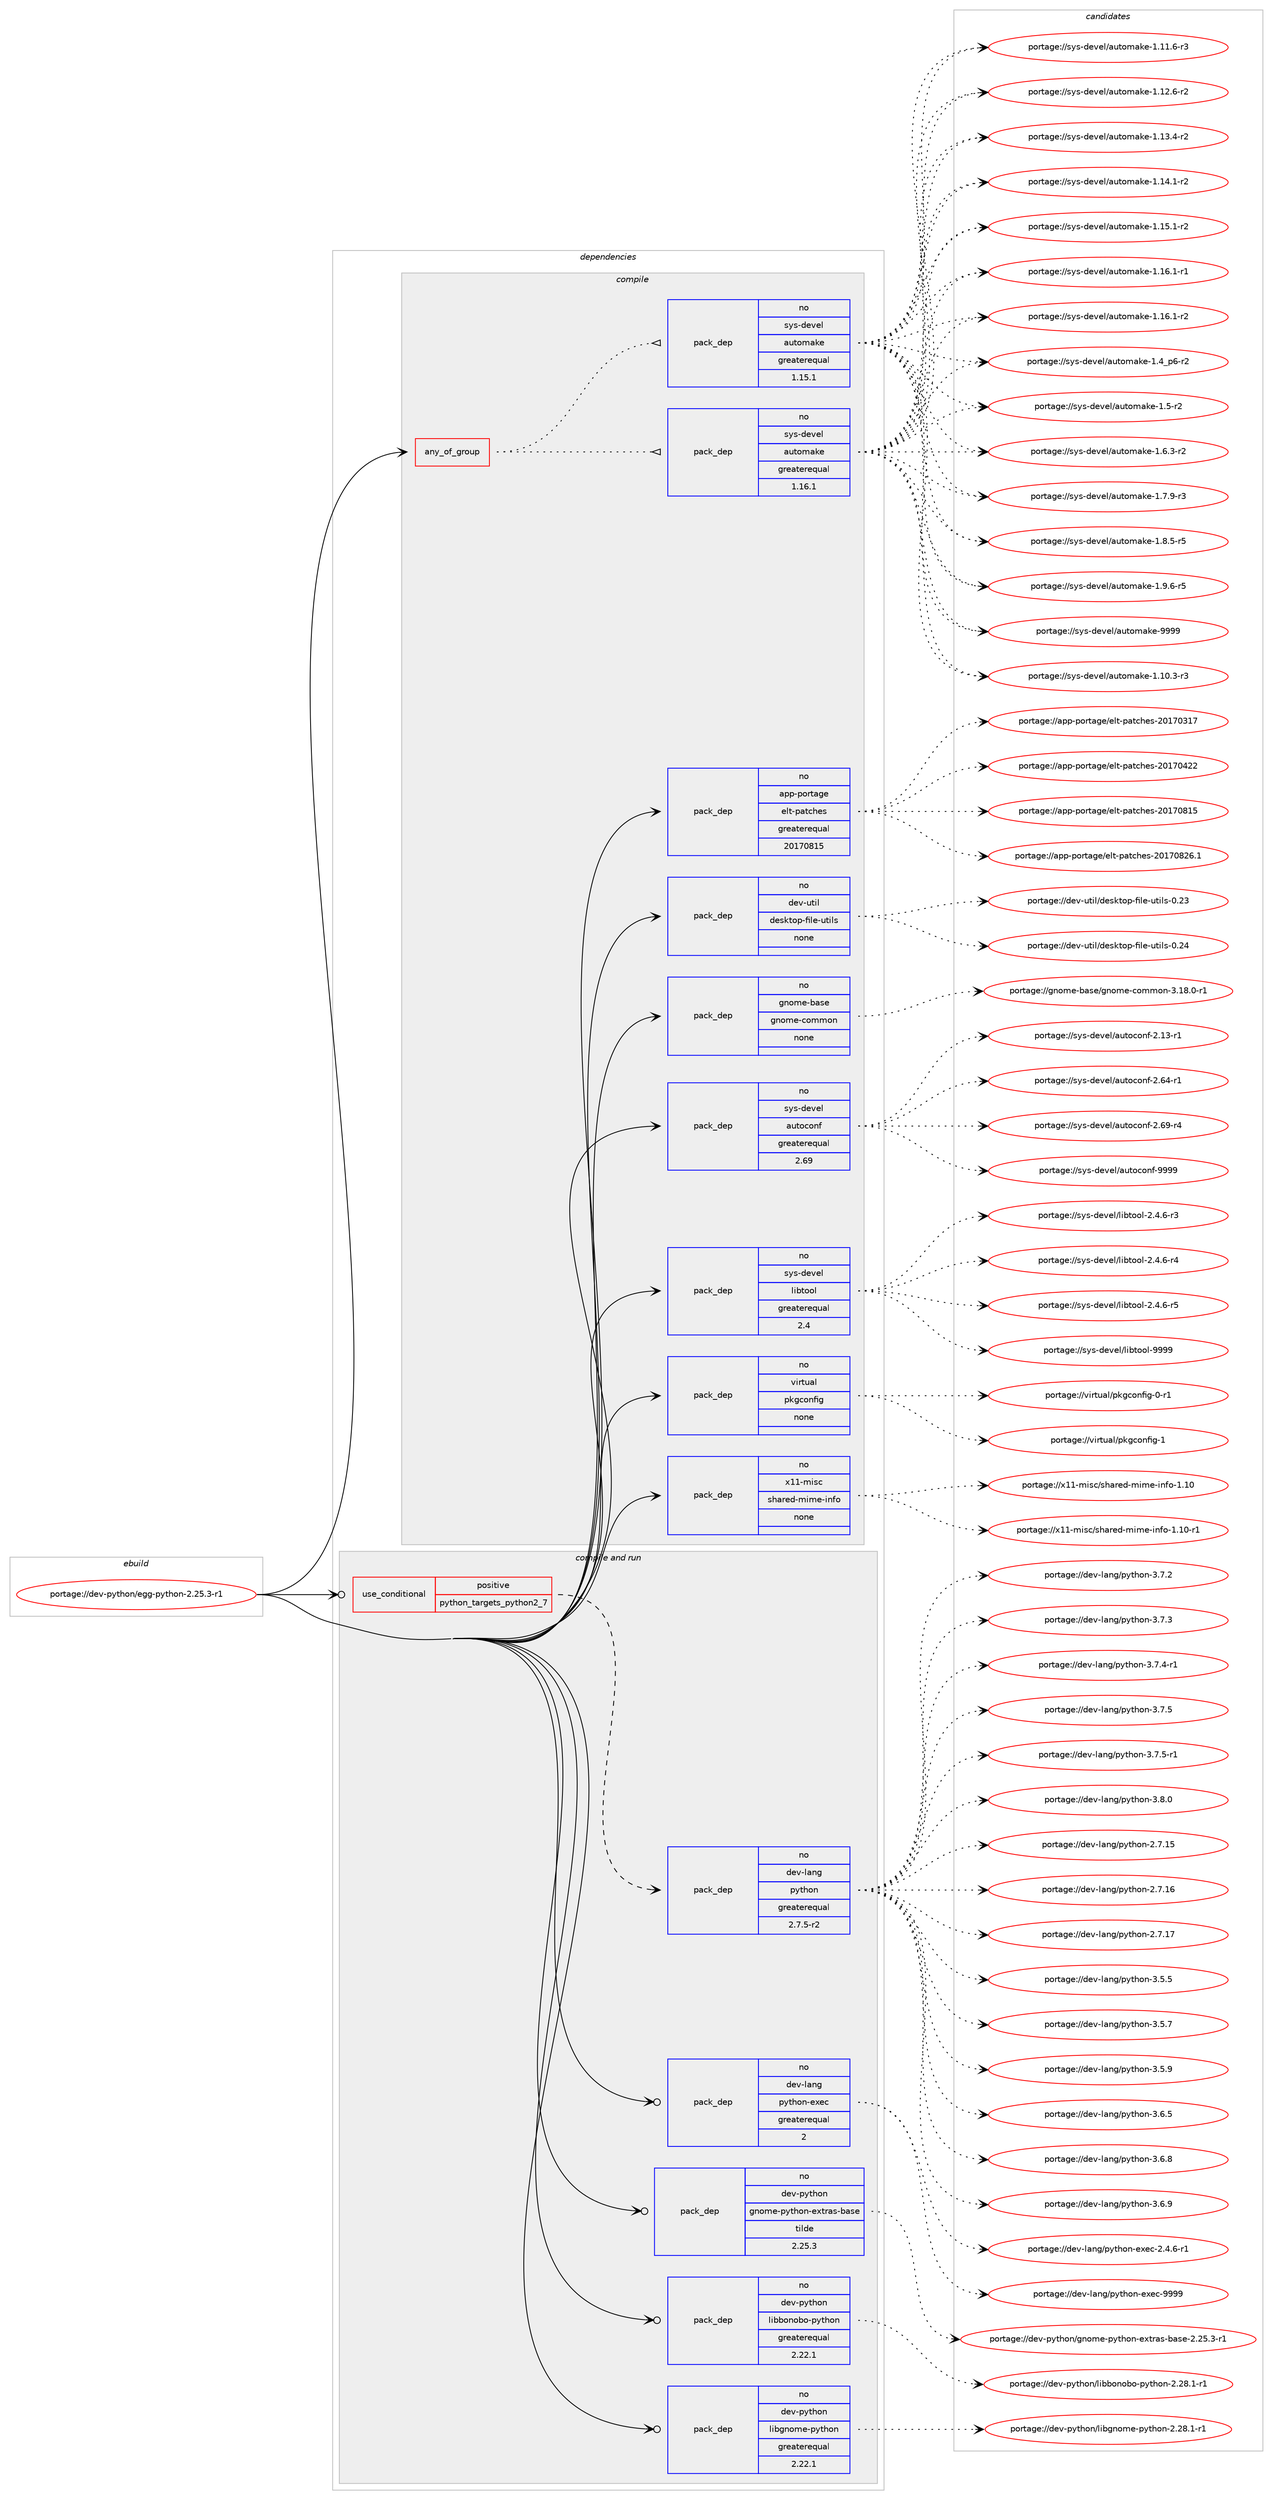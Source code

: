 digraph prolog {

# *************
# Graph options
# *************

newrank=true;
concentrate=true;
compound=true;
graph [rankdir=LR,fontname=Helvetica,fontsize=10,ranksep=1.5];#, ranksep=2.5, nodesep=0.2];
edge  [arrowhead=vee];
node  [fontname=Helvetica,fontsize=10];

# **********
# The ebuild
# **********

subgraph cluster_leftcol {
color=gray;
rank=same;
label=<<i>ebuild</i>>;
id [label="portage://dev-python/egg-python-2.25.3-r1", color=red, width=4, href="../dev-python/egg-python-2.25.3-r1.svg"];
}

# ****************
# The dependencies
# ****************

subgraph cluster_midcol {
color=gray;
label=<<i>dependencies</i>>;
subgraph cluster_compile {
fillcolor="#eeeeee";
style=filled;
label=<<i>compile</i>>;
subgraph any3249 {
dependency137909 [label=<<TABLE BORDER="0" CELLBORDER="1" CELLSPACING="0" CELLPADDING="4"><TR><TD CELLPADDING="10">any_of_group</TD></TR></TABLE>>, shape=none, color=red];subgraph pack106427 {
dependency137910 [label=<<TABLE BORDER="0" CELLBORDER="1" CELLSPACING="0" CELLPADDING="4" WIDTH="220"><TR><TD ROWSPAN="6" CELLPADDING="30">pack_dep</TD></TR><TR><TD WIDTH="110">no</TD></TR><TR><TD>sys-devel</TD></TR><TR><TD>automake</TD></TR><TR><TD>greaterequal</TD></TR><TR><TD>1.16.1</TD></TR></TABLE>>, shape=none, color=blue];
}
dependency137909:e -> dependency137910:w [weight=20,style="dotted",arrowhead="oinv"];
subgraph pack106428 {
dependency137911 [label=<<TABLE BORDER="0" CELLBORDER="1" CELLSPACING="0" CELLPADDING="4" WIDTH="220"><TR><TD ROWSPAN="6" CELLPADDING="30">pack_dep</TD></TR><TR><TD WIDTH="110">no</TD></TR><TR><TD>sys-devel</TD></TR><TR><TD>automake</TD></TR><TR><TD>greaterequal</TD></TR><TR><TD>1.15.1</TD></TR></TABLE>>, shape=none, color=blue];
}
dependency137909:e -> dependency137911:w [weight=20,style="dotted",arrowhead="oinv"];
}
id:e -> dependency137909:w [weight=20,style="solid",arrowhead="vee"];
subgraph pack106429 {
dependency137912 [label=<<TABLE BORDER="0" CELLBORDER="1" CELLSPACING="0" CELLPADDING="4" WIDTH="220"><TR><TD ROWSPAN="6" CELLPADDING="30">pack_dep</TD></TR><TR><TD WIDTH="110">no</TD></TR><TR><TD>app-portage</TD></TR><TR><TD>elt-patches</TD></TR><TR><TD>greaterequal</TD></TR><TR><TD>20170815</TD></TR></TABLE>>, shape=none, color=blue];
}
id:e -> dependency137912:w [weight=20,style="solid",arrowhead="vee"];
subgraph pack106430 {
dependency137913 [label=<<TABLE BORDER="0" CELLBORDER="1" CELLSPACING="0" CELLPADDING="4" WIDTH="220"><TR><TD ROWSPAN="6" CELLPADDING="30">pack_dep</TD></TR><TR><TD WIDTH="110">no</TD></TR><TR><TD>dev-util</TD></TR><TR><TD>desktop-file-utils</TD></TR><TR><TD>none</TD></TR><TR><TD></TD></TR></TABLE>>, shape=none, color=blue];
}
id:e -> dependency137913:w [weight=20,style="solid",arrowhead="vee"];
subgraph pack106431 {
dependency137914 [label=<<TABLE BORDER="0" CELLBORDER="1" CELLSPACING="0" CELLPADDING="4" WIDTH="220"><TR><TD ROWSPAN="6" CELLPADDING="30">pack_dep</TD></TR><TR><TD WIDTH="110">no</TD></TR><TR><TD>gnome-base</TD></TR><TR><TD>gnome-common</TD></TR><TR><TD>none</TD></TR><TR><TD></TD></TR></TABLE>>, shape=none, color=blue];
}
id:e -> dependency137914:w [weight=20,style="solid",arrowhead="vee"];
subgraph pack106432 {
dependency137915 [label=<<TABLE BORDER="0" CELLBORDER="1" CELLSPACING="0" CELLPADDING="4" WIDTH="220"><TR><TD ROWSPAN="6" CELLPADDING="30">pack_dep</TD></TR><TR><TD WIDTH="110">no</TD></TR><TR><TD>sys-devel</TD></TR><TR><TD>autoconf</TD></TR><TR><TD>greaterequal</TD></TR><TR><TD>2.69</TD></TR></TABLE>>, shape=none, color=blue];
}
id:e -> dependency137915:w [weight=20,style="solid",arrowhead="vee"];
subgraph pack106433 {
dependency137916 [label=<<TABLE BORDER="0" CELLBORDER="1" CELLSPACING="0" CELLPADDING="4" WIDTH="220"><TR><TD ROWSPAN="6" CELLPADDING="30">pack_dep</TD></TR><TR><TD WIDTH="110">no</TD></TR><TR><TD>sys-devel</TD></TR><TR><TD>libtool</TD></TR><TR><TD>greaterequal</TD></TR><TR><TD>2.4</TD></TR></TABLE>>, shape=none, color=blue];
}
id:e -> dependency137916:w [weight=20,style="solid",arrowhead="vee"];
subgraph pack106434 {
dependency137917 [label=<<TABLE BORDER="0" CELLBORDER="1" CELLSPACING="0" CELLPADDING="4" WIDTH="220"><TR><TD ROWSPAN="6" CELLPADDING="30">pack_dep</TD></TR><TR><TD WIDTH="110">no</TD></TR><TR><TD>virtual</TD></TR><TR><TD>pkgconfig</TD></TR><TR><TD>none</TD></TR><TR><TD></TD></TR></TABLE>>, shape=none, color=blue];
}
id:e -> dependency137917:w [weight=20,style="solid",arrowhead="vee"];
subgraph pack106435 {
dependency137918 [label=<<TABLE BORDER="0" CELLBORDER="1" CELLSPACING="0" CELLPADDING="4" WIDTH="220"><TR><TD ROWSPAN="6" CELLPADDING="30">pack_dep</TD></TR><TR><TD WIDTH="110">no</TD></TR><TR><TD>x11-misc</TD></TR><TR><TD>shared-mime-info</TD></TR><TR><TD>none</TD></TR><TR><TD></TD></TR></TABLE>>, shape=none, color=blue];
}
id:e -> dependency137918:w [weight=20,style="solid",arrowhead="vee"];
}
subgraph cluster_compileandrun {
fillcolor="#eeeeee";
style=filled;
label=<<i>compile and run</i>>;
subgraph cond28164 {
dependency137919 [label=<<TABLE BORDER="0" CELLBORDER="1" CELLSPACING="0" CELLPADDING="4"><TR><TD ROWSPAN="3" CELLPADDING="10">use_conditional</TD></TR><TR><TD>positive</TD></TR><TR><TD>python_targets_python2_7</TD></TR></TABLE>>, shape=none, color=red];
subgraph pack106436 {
dependency137920 [label=<<TABLE BORDER="0" CELLBORDER="1" CELLSPACING="0" CELLPADDING="4" WIDTH="220"><TR><TD ROWSPAN="6" CELLPADDING="30">pack_dep</TD></TR><TR><TD WIDTH="110">no</TD></TR><TR><TD>dev-lang</TD></TR><TR><TD>python</TD></TR><TR><TD>greaterequal</TD></TR><TR><TD>2.7.5-r2</TD></TR></TABLE>>, shape=none, color=blue];
}
dependency137919:e -> dependency137920:w [weight=20,style="dashed",arrowhead="vee"];
}
id:e -> dependency137919:w [weight=20,style="solid",arrowhead="odotvee"];
subgraph pack106437 {
dependency137921 [label=<<TABLE BORDER="0" CELLBORDER="1" CELLSPACING="0" CELLPADDING="4" WIDTH="220"><TR><TD ROWSPAN="6" CELLPADDING="30">pack_dep</TD></TR><TR><TD WIDTH="110">no</TD></TR><TR><TD>dev-lang</TD></TR><TR><TD>python-exec</TD></TR><TR><TD>greaterequal</TD></TR><TR><TD>2</TD></TR></TABLE>>, shape=none, color=blue];
}
id:e -> dependency137921:w [weight=20,style="solid",arrowhead="odotvee"];
subgraph pack106438 {
dependency137922 [label=<<TABLE BORDER="0" CELLBORDER="1" CELLSPACING="0" CELLPADDING="4" WIDTH="220"><TR><TD ROWSPAN="6" CELLPADDING="30">pack_dep</TD></TR><TR><TD WIDTH="110">no</TD></TR><TR><TD>dev-python</TD></TR><TR><TD>gnome-python-extras-base</TD></TR><TR><TD>tilde</TD></TR><TR><TD>2.25.3</TD></TR></TABLE>>, shape=none, color=blue];
}
id:e -> dependency137922:w [weight=20,style="solid",arrowhead="odotvee"];
subgraph pack106439 {
dependency137923 [label=<<TABLE BORDER="0" CELLBORDER="1" CELLSPACING="0" CELLPADDING="4" WIDTH="220"><TR><TD ROWSPAN="6" CELLPADDING="30">pack_dep</TD></TR><TR><TD WIDTH="110">no</TD></TR><TR><TD>dev-python</TD></TR><TR><TD>libbonobo-python</TD></TR><TR><TD>greaterequal</TD></TR><TR><TD>2.22.1</TD></TR></TABLE>>, shape=none, color=blue];
}
id:e -> dependency137923:w [weight=20,style="solid",arrowhead="odotvee"];
subgraph pack106440 {
dependency137924 [label=<<TABLE BORDER="0" CELLBORDER="1" CELLSPACING="0" CELLPADDING="4" WIDTH="220"><TR><TD ROWSPAN="6" CELLPADDING="30">pack_dep</TD></TR><TR><TD WIDTH="110">no</TD></TR><TR><TD>dev-python</TD></TR><TR><TD>libgnome-python</TD></TR><TR><TD>greaterequal</TD></TR><TR><TD>2.22.1</TD></TR></TABLE>>, shape=none, color=blue];
}
id:e -> dependency137924:w [weight=20,style="solid",arrowhead="odotvee"];
}
subgraph cluster_run {
fillcolor="#eeeeee";
style=filled;
label=<<i>run</i>>;
}
}

# **************
# The candidates
# **************

subgraph cluster_choices {
rank=same;
color=gray;
label=<<i>candidates</i>>;

subgraph choice106427 {
color=black;
nodesep=1;
choiceportage11512111545100101118101108479711711611110997107101454946494846514511451 [label="portage://sys-devel/automake-1.10.3-r3", color=red, width=4,href="../sys-devel/automake-1.10.3-r3.svg"];
choiceportage11512111545100101118101108479711711611110997107101454946494946544511451 [label="portage://sys-devel/automake-1.11.6-r3", color=red, width=4,href="../sys-devel/automake-1.11.6-r3.svg"];
choiceportage11512111545100101118101108479711711611110997107101454946495046544511450 [label="portage://sys-devel/automake-1.12.6-r2", color=red, width=4,href="../sys-devel/automake-1.12.6-r2.svg"];
choiceportage11512111545100101118101108479711711611110997107101454946495146524511450 [label="portage://sys-devel/automake-1.13.4-r2", color=red, width=4,href="../sys-devel/automake-1.13.4-r2.svg"];
choiceportage11512111545100101118101108479711711611110997107101454946495246494511450 [label="portage://sys-devel/automake-1.14.1-r2", color=red, width=4,href="../sys-devel/automake-1.14.1-r2.svg"];
choiceportage11512111545100101118101108479711711611110997107101454946495346494511450 [label="portage://sys-devel/automake-1.15.1-r2", color=red, width=4,href="../sys-devel/automake-1.15.1-r2.svg"];
choiceportage11512111545100101118101108479711711611110997107101454946495446494511449 [label="portage://sys-devel/automake-1.16.1-r1", color=red, width=4,href="../sys-devel/automake-1.16.1-r1.svg"];
choiceportage11512111545100101118101108479711711611110997107101454946495446494511450 [label="portage://sys-devel/automake-1.16.1-r2", color=red, width=4,href="../sys-devel/automake-1.16.1-r2.svg"];
choiceportage115121115451001011181011084797117116111109971071014549465295112544511450 [label="portage://sys-devel/automake-1.4_p6-r2", color=red, width=4,href="../sys-devel/automake-1.4_p6-r2.svg"];
choiceportage11512111545100101118101108479711711611110997107101454946534511450 [label="portage://sys-devel/automake-1.5-r2", color=red, width=4,href="../sys-devel/automake-1.5-r2.svg"];
choiceportage115121115451001011181011084797117116111109971071014549465446514511450 [label="portage://sys-devel/automake-1.6.3-r2", color=red, width=4,href="../sys-devel/automake-1.6.3-r2.svg"];
choiceportage115121115451001011181011084797117116111109971071014549465546574511451 [label="portage://sys-devel/automake-1.7.9-r3", color=red, width=4,href="../sys-devel/automake-1.7.9-r3.svg"];
choiceportage115121115451001011181011084797117116111109971071014549465646534511453 [label="portage://sys-devel/automake-1.8.5-r5", color=red, width=4,href="../sys-devel/automake-1.8.5-r5.svg"];
choiceportage115121115451001011181011084797117116111109971071014549465746544511453 [label="portage://sys-devel/automake-1.9.6-r5", color=red, width=4,href="../sys-devel/automake-1.9.6-r5.svg"];
choiceportage115121115451001011181011084797117116111109971071014557575757 [label="portage://sys-devel/automake-9999", color=red, width=4,href="../sys-devel/automake-9999.svg"];
dependency137910:e -> choiceportage11512111545100101118101108479711711611110997107101454946494846514511451:w [style=dotted,weight="100"];
dependency137910:e -> choiceportage11512111545100101118101108479711711611110997107101454946494946544511451:w [style=dotted,weight="100"];
dependency137910:e -> choiceportage11512111545100101118101108479711711611110997107101454946495046544511450:w [style=dotted,weight="100"];
dependency137910:e -> choiceportage11512111545100101118101108479711711611110997107101454946495146524511450:w [style=dotted,weight="100"];
dependency137910:e -> choiceportage11512111545100101118101108479711711611110997107101454946495246494511450:w [style=dotted,weight="100"];
dependency137910:e -> choiceportage11512111545100101118101108479711711611110997107101454946495346494511450:w [style=dotted,weight="100"];
dependency137910:e -> choiceportage11512111545100101118101108479711711611110997107101454946495446494511449:w [style=dotted,weight="100"];
dependency137910:e -> choiceportage11512111545100101118101108479711711611110997107101454946495446494511450:w [style=dotted,weight="100"];
dependency137910:e -> choiceportage115121115451001011181011084797117116111109971071014549465295112544511450:w [style=dotted,weight="100"];
dependency137910:e -> choiceportage11512111545100101118101108479711711611110997107101454946534511450:w [style=dotted,weight="100"];
dependency137910:e -> choiceportage115121115451001011181011084797117116111109971071014549465446514511450:w [style=dotted,weight="100"];
dependency137910:e -> choiceportage115121115451001011181011084797117116111109971071014549465546574511451:w [style=dotted,weight="100"];
dependency137910:e -> choiceportage115121115451001011181011084797117116111109971071014549465646534511453:w [style=dotted,weight="100"];
dependency137910:e -> choiceportage115121115451001011181011084797117116111109971071014549465746544511453:w [style=dotted,weight="100"];
dependency137910:e -> choiceportage115121115451001011181011084797117116111109971071014557575757:w [style=dotted,weight="100"];
}
subgraph choice106428 {
color=black;
nodesep=1;
choiceportage11512111545100101118101108479711711611110997107101454946494846514511451 [label="portage://sys-devel/automake-1.10.3-r3", color=red, width=4,href="../sys-devel/automake-1.10.3-r3.svg"];
choiceportage11512111545100101118101108479711711611110997107101454946494946544511451 [label="portage://sys-devel/automake-1.11.6-r3", color=red, width=4,href="../sys-devel/automake-1.11.6-r3.svg"];
choiceportage11512111545100101118101108479711711611110997107101454946495046544511450 [label="portage://sys-devel/automake-1.12.6-r2", color=red, width=4,href="../sys-devel/automake-1.12.6-r2.svg"];
choiceportage11512111545100101118101108479711711611110997107101454946495146524511450 [label="portage://sys-devel/automake-1.13.4-r2", color=red, width=4,href="../sys-devel/automake-1.13.4-r2.svg"];
choiceportage11512111545100101118101108479711711611110997107101454946495246494511450 [label="portage://sys-devel/automake-1.14.1-r2", color=red, width=4,href="../sys-devel/automake-1.14.1-r2.svg"];
choiceportage11512111545100101118101108479711711611110997107101454946495346494511450 [label="portage://sys-devel/automake-1.15.1-r2", color=red, width=4,href="../sys-devel/automake-1.15.1-r2.svg"];
choiceportage11512111545100101118101108479711711611110997107101454946495446494511449 [label="portage://sys-devel/automake-1.16.1-r1", color=red, width=4,href="../sys-devel/automake-1.16.1-r1.svg"];
choiceportage11512111545100101118101108479711711611110997107101454946495446494511450 [label="portage://sys-devel/automake-1.16.1-r2", color=red, width=4,href="../sys-devel/automake-1.16.1-r2.svg"];
choiceportage115121115451001011181011084797117116111109971071014549465295112544511450 [label="portage://sys-devel/automake-1.4_p6-r2", color=red, width=4,href="../sys-devel/automake-1.4_p6-r2.svg"];
choiceportage11512111545100101118101108479711711611110997107101454946534511450 [label="portage://sys-devel/automake-1.5-r2", color=red, width=4,href="../sys-devel/automake-1.5-r2.svg"];
choiceportage115121115451001011181011084797117116111109971071014549465446514511450 [label="portage://sys-devel/automake-1.6.3-r2", color=red, width=4,href="../sys-devel/automake-1.6.3-r2.svg"];
choiceportage115121115451001011181011084797117116111109971071014549465546574511451 [label="portage://sys-devel/automake-1.7.9-r3", color=red, width=4,href="../sys-devel/automake-1.7.9-r3.svg"];
choiceportage115121115451001011181011084797117116111109971071014549465646534511453 [label="portage://sys-devel/automake-1.8.5-r5", color=red, width=4,href="../sys-devel/automake-1.8.5-r5.svg"];
choiceportage115121115451001011181011084797117116111109971071014549465746544511453 [label="portage://sys-devel/automake-1.9.6-r5", color=red, width=4,href="../sys-devel/automake-1.9.6-r5.svg"];
choiceportage115121115451001011181011084797117116111109971071014557575757 [label="portage://sys-devel/automake-9999", color=red, width=4,href="../sys-devel/automake-9999.svg"];
dependency137911:e -> choiceportage11512111545100101118101108479711711611110997107101454946494846514511451:w [style=dotted,weight="100"];
dependency137911:e -> choiceportage11512111545100101118101108479711711611110997107101454946494946544511451:w [style=dotted,weight="100"];
dependency137911:e -> choiceportage11512111545100101118101108479711711611110997107101454946495046544511450:w [style=dotted,weight="100"];
dependency137911:e -> choiceportage11512111545100101118101108479711711611110997107101454946495146524511450:w [style=dotted,weight="100"];
dependency137911:e -> choiceportage11512111545100101118101108479711711611110997107101454946495246494511450:w [style=dotted,weight="100"];
dependency137911:e -> choiceportage11512111545100101118101108479711711611110997107101454946495346494511450:w [style=dotted,weight="100"];
dependency137911:e -> choiceportage11512111545100101118101108479711711611110997107101454946495446494511449:w [style=dotted,weight="100"];
dependency137911:e -> choiceportage11512111545100101118101108479711711611110997107101454946495446494511450:w [style=dotted,weight="100"];
dependency137911:e -> choiceportage115121115451001011181011084797117116111109971071014549465295112544511450:w [style=dotted,weight="100"];
dependency137911:e -> choiceportage11512111545100101118101108479711711611110997107101454946534511450:w [style=dotted,weight="100"];
dependency137911:e -> choiceportage115121115451001011181011084797117116111109971071014549465446514511450:w [style=dotted,weight="100"];
dependency137911:e -> choiceportage115121115451001011181011084797117116111109971071014549465546574511451:w [style=dotted,weight="100"];
dependency137911:e -> choiceportage115121115451001011181011084797117116111109971071014549465646534511453:w [style=dotted,weight="100"];
dependency137911:e -> choiceportage115121115451001011181011084797117116111109971071014549465746544511453:w [style=dotted,weight="100"];
dependency137911:e -> choiceportage115121115451001011181011084797117116111109971071014557575757:w [style=dotted,weight="100"];
}
subgraph choice106429 {
color=black;
nodesep=1;
choiceportage97112112451121111141169710310147101108116451129711699104101115455048495548514955 [label="portage://app-portage/elt-patches-20170317", color=red, width=4,href="../app-portage/elt-patches-20170317.svg"];
choiceportage97112112451121111141169710310147101108116451129711699104101115455048495548525050 [label="portage://app-portage/elt-patches-20170422", color=red, width=4,href="../app-portage/elt-patches-20170422.svg"];
choiceportage97112112451121111141169710310147101108116451129711699104101115455048495548564953 [label="portage://app-portage/elt-patches-20170815", color=red, width=4,href="../app-portage/elt-patches-20170815.svg"];
choiceportage971121124511211111411697103101471011081164511297116991041011154550484955485650544649 [label="portage://app-portage/elt-patches-20170826.1", color=red, width=4,href="../app-portage/elt-patches-20170826.1.svg"];
dependency137912:e -> choiceportage97112112451121111141169710310147101108116451129711699104101115455048495548514955:w [style=dotted,weight="100"];
dependency137912:e -> choiceportage97112112451121111141169710310147101108116451129711699104101115455048495548525050:w [style=dotted,weight="100"];
dependency137912:e -> choiceportage97112112451121111141169710310147101108116451129711699104101115455048495548564953:w [style=dotted,weight="100"];
dependency137912:e -> choiceportage971121124511211111411697103101471011081164511297116991041011154550484955485650544649:w [style=dotted,weight="100"];
}
subgraph choice106430 {
color=black;
nodesep=1;
choiceportage100101118451171161051084710010111510711611111245102105108101451171161051081154548465051 [label="portage://dev-util/desktop-file-utils-0.23", color=red, width=4,href="../dev-util/desktop-file-utils-0.23.svg"];
choiceportage100101118451171161051084710010111510711611111245102105108101451171161051081154548465052 [label="portage://dev-util/desktop-file-utils-0.24", color=red, width=4,href="../dev-util/desktop-file-utils-0.24.svg"];
dependency137913:e -> choiceportage100101118451171161051084710010111510711611111245102105108101451171161051081154548465051:w [style=dotted,weight="100"];
dependency137913:e -> choiceportage100101118451171161051084710010111510711611111245102105108101451171161051081154548465052:w [style=dotted,weight="100"];
}
subgraph choice106431 {
color=black;
nodesep=1;
choiceportage103110111109101459897115101471031101111091014599111109109111110455146495646484511449 [label="portage://gnome-base/gnome-common-3.18.0-r1", color=red, width=4,href="../gnome-base/gnome-common-3.18.0-r1.svg"];
dependency137914:e -> choiceportage103110111109101459897115101471031101111091014599111109109111110455146495646484511449:w [style=dotted,weight="100"];
}
subgraph choice106432 {
color=black;
nodesep=1;
choiceportage1151211154510010111810110847971171161119911111010245504649514511449 [label="portage://sys-devel/autoconf-2.13-r1", color=red, width=4,href="../sys-devel/autoconf-2.13-r1.svg"];
choiceportage1151211154510010111810110847971171161119911111010245504654524511449 [label="portage://sys-devel/autoconf-2.64-r1", color=red, width=4,href="../sys-devel/autoconf-2.64-r1.svg"];
choiceportage1151211154510010111810110847971171161119911111010245504654574511452 [label="portage://sys-devel/autoconf-2.69-r4", color=red, width=4,href="../sys-devel/autoconf-2.69-r4.svg"];
choiceportage115121115451001011181011084797117116111991111101024557575757 [label="portage://sys-devel/autoconf-9999", color=red, width=4,href="../sys-devel/autoconf-9999.svg"];
dependency137915:e -> choiceportage1151211154510010111810110847971171161119911111010245504649514511449:w [style=dotted,weight="100"];
dependency137915:e -> choiceportage1151211154510010111810110847971171161119911111010245504654524511449:w [style=dotted,weight="100"];
dependency137915:e -> choiceportage1151211154510010111810110847971171161119911111010245504654574511452:w [style=dotted,weight="100"];
dependency137915:e -> choiceportage115121115451001011181011084797117116111991111101024557575757:w [style=dotted,weight="100"];
}
subgraph choice106433 {
color=black;
nodesep=1;
choiceportage1151211154510010111810110847108105981161111111084550465246544511451 [label="portage://sys-devel/libtool-2.4.6-r3", color=red, width=4,href="../sys-devel/libtool-2.4.6-r3.svg"];
choiceportage1151211154510010111810110847108105981161111111084550465246544511452 [label="portage://sys-devel/libtool-2.4.6-r4", color=red, width=4,href="../sys-devel/libtool-2.4.6-r4.svg"];
choiceportage1151211154510010111810110847108105981161111111084550465246544511453 [label="portage://sys-devel/libtool-2.4.6-r5", color=red, width=4,href="../sys-devel/libtool-2.4.6-r5.svg"];
choiceportage1151211154510010111810110847108105981161111111084557575757 [label="portage://sys-devel/libtool-9999", color=red, width=4,href="../sys-devel/libtool-9999.svg"];
dependency137916:e -> choiceportage1151211154510010111810110847108105981161111111084550465246544511451:w [style=dotted,weight="100"];
dependency137916:e -> choiceportage1151211154510010111810110847108105981161111111084550465246544511452:w [style=dotted,weight="100"];
dependency137916:e -> choiceportage1151211154510010111810110847108105981161111111084550465246544511453:w [style=dotted,weight="100"];
dependency137916:e -> choiceportage1151211154510010111810110847108105981161111111084557575757:w [style=dotted,weight="100"];
}
subgraph choice106434 {
color=black;
nodesep=1;
choiceportage11810511411611797108471121071039911111010210510345484511449 [label="portage://virtual/pkgconfig-0-r1", color=red, width=4,href="../virtual/pkgconfig-0-r1.svg"];
choiceportage1181051141161179710847112107103991111101021051034549 [label="portage://virtual/pkgconfig-1", color=red, width=4,href="../virtual/pkgconfig-1.svg"];
dependency137917:e -> choiceportage11810511411611797108471121071039911111010210510345484511449:w [style=dotted,weight="100"];
dependency137917:e -> choiceportage1181051141161179710847112107103991111101021051034549:w [style=dotted,weight="100"];
}
subgraph choice106435 {
color=black;
nodesep=1;
choiceportage12049494510910511599471151049711410110045109105109101451051101021114549464948 [label="portage://x11-misc/shared-mime-info-1.10", color=red, width=4,href="../x11-misc/shared-mime-info-1.10.svg"];
choiceportage120494945109105115994711510497114101100451091051091014510511010211145494649484511449 [label="portage://x11-misc/shared-mime-info-1.10-r1", color=red, width=4,href="../x11-misc/shared-mime-info-1.10-r1.svg"];
dependency137918:e -> choiceportage12049494510910511599471151049711410110045109105109101451051101021114549464948:w [style=dotted,weight="100"];
dependency137918:e -> choiceportage120494945109105115994711510497114101100451091051091014510511010211145494649484511449:w [style=dotted,weight="100"];
}
subgraph choice106436 {
color=black;
nodesep=1;
choiceportage10010111845108971101034711212111610411111045504655464953 [label="portage://dev-lang/python-2.7.15", color=red, width=4,href="../dev-lang/python-2.7.15.svg"];
choiceportage10010111845108971101034711212111610411111045504655464954 [label="portage://dev-lang/python-2.7.16", color=red, width=4,href="../dev-lang/python-2.7.16.svg"];
choiceportage10010111845108971101034711212111610411111045504655464955 [label="portage://dev-lang/python-2.7.17", color=red, width=4,href="../dev-lang/python-2.7.17.svg"];
choiceportage100101118451089711010347112121116104111110455146534653 [label="portage://dev-lang/python-3.5.5", color=red, width=4,href="../dev-lang/python-3.5.5.svg"];
choiceportage100101118451089711010347112121116104111110455146534655 [label="portage://dev-lang/python-3.5.7", color=red, width=4,href="../dev-lang/python-3.5.7.svg"];
choiceportage100101118451089711010347112121116104111110455146534657 [label="portage://dev-lang/python-3.5.9", color=red, width=4,href="../dev-lang/python-3.5.9.svg"];
choiceportage100101118451089711010347112121116104111110455146544653 [label="portage://dev-lang/python-3.6.5", color=red, width=4,href="../dev-lang/python-3.6.5.svg"];
choiceportage100101118451089711010347112121116104111110455146544656 [label="portage://dev-lang/python-3.6.8", color=red, width=4,href="../dev-lang/python-3.6.8.svg"];
choiceportage100101118451089711010347112121116104111110455146544657 [label="portage://dev-lang/python-3.6.9", color=red, width=4,href="../dev-lang/python-3.6.9.svg"];
choiceportage100101118451089711010347112121116104111110455146554650 [label="portage://dev-lang/python-3.7.2", color=red, width=4,href="../dev-lang/python-3.7.2.svg"];
choiceportage100101118451089711010347112121116104111110455146554651 [label="portage://dev-lang/python-3.7.3", color=red, width=4,href="../dev-lang/python-3.7.3.svg"];
choiceportage1001011184510897110103471121211161041111104551465546524511449 [label="portage://dev-lang/python-3.7.4-r1", color=red, width=4,href="../dev-lang/python-3.7.4-r1.svg"];
choiceportage100101118451089711010347112121116104111110455146554653 [label="portage://dev-lang/python-3.7.5", color=red, width=4,href="../dev-lang/python-3.7.5.svg"];
choiceportage1001011184510897110103471121211161041111104551465546534511449 [label="portage://dev-lang/python-3.7.5-r1", color=red, width=4,href="../dev-lang/python-3.7.5-r1.svg"];
choiceportage100101118451089711010347112121116104111110455146564648 [label="portage://dev-lang/python-3.8.0", color=red, width=4,href="../dev-lang/python-3.8.0.svg"];
dependency137920:e -> choiceportage10010111845108971101034711212111610411111045504655464953:w [style=dotted,weight="100"];
dependency137920:e -> choiceportage10010111845108971101034711212111610411111045504655464954:w [style=dotted,weight="100"];
dependency137920:e -> choiceportage10010111845108971101034711212111610411111045504655464955:w [style=dotted,weight="100"];
dependency137920:e -> choiceportage100101118451089711010347112121116104111110455146534653:w [style=dotted,weight="100"];
dependency137920:e -> choiceportage100101118451089711010347112121116104111110455146534655:w [style=dotted,weight="100"];
dependency137920:e -> choiceportage100101118451089711010347112121116104111110455146534657:w [style=dotted,weight="100"];
dependency137920:e -> choiceportage100101118451089711010347112121116104111110455146544653:w [style=dotted,weight="100"];
dependency137920:e -> choiceportage100101118451089711010347112121116104111110455146544656:w [style=dotted,weight="100"];
dependency137920:e -> choiceportage100101118451089711010347112121116104111110455146544657:w [style=dotted,weight="100"];
dependency137920:e -> choiceportage100101118451089711010347112121116104111110455146554650:w [style=dotted,weight="100"];
dependency137920:e -> choiceportage100101118451089711010347112121116104111110455146554651:w [style=dotted,weight="100"];
dependency137920:e -> choiceportage1001011184510897110103471121211161041111104551465546524511449:w [style=dotted,weight="100"];
dependency137920:e -> choiceportage100101118451089711010347112121116104111110455146554653:w [style=dotted,weight="100"];
dependency137920:e -> choiceportage1001011184510897110103471121211161041111104551465546534511449:w [style=dotted,weight="100"];
dependency137920:e -> choiceportage100101118451089711010347112121116104111110455146564648:w [style=dotted,weight="100"];
}
subgraph choice106437 {
color=black;
nodesep=1;
choiceportage10010111845108971101034711212111610411111045101120101994550465246544511449 [label="portage://dev-lang/python-exec-2.4.6-r1", color=red, width=4,href="../dev-lang/python-exec-2.4.6-r1.svg"];
choiceportage10010111845108971101034711212111610411111045101120101994557575757 [label="portage://dev-lang/python-exec-9999", color=red, width=4,href="../dev-lang/python-exec-9999.svg"];
dependency137921:e -> choiceportage10010111845108971101034711212111610411111045101120101994550465246544511449:w [style=dotted,weight="100"];
dependency137921:e -> choiceportage10010111845108971101034711212111610411111045101120101994557575757:w [style=dotted,weight="100"];
}
subgraph choice106438 {
color=black;
nodesep=1;
choiceportage1001011184511212111610411111047103110111109101451121211161041111104510112011611497115459897115101455046505346514511449 [label="portage://dev-python/gnome-python-extras-base-2.25.3-r1", color=red, width=4,href="../dev-python/gnome-python-extras-base-2.25.3-r1.svg"];
dependency137922:e -> choiceportage1001011184511212111610411111047103110111109101451121211161041111104510112011611497115459897115101455046505346514511449:w [style=dotted,weight="100"];
}
subgraph choice106439 {
color=black;
nodesep=1;
choiceportage100101118451121211161041111104710810598981111101119811145112121116104111110455046505646494511449 [label="portage://dev-python/libbonobo-python-2.28.1-r1", color=red, width=4,href="../dev-python/libbonobo-python-2.28.1-r1.svg"];
dependency137923:e -> choiceportage100101118451121211161041111104710810598981111101119811145112121116104111110455046505646494511449:w [style=dotted,weight="100"];
}
subgraph choice106440 {
color=black;
nodesep=1;
choiceportage10010111845112121116104111110471081059810311011110910145112121116104111110455046505646494511449 [label="portage://dev-python/libgnome-python-2.28.1-r1", color=red, width=4,href="../dev-python/libgnome-python-2.28.1-r1.svg"];
dependency137924:e -> choiceportage10010111845112121116104111110471081059810311011110910145112121116104111110455046505646494511449:w [style=dotted,weight="100"];
}
}

}
